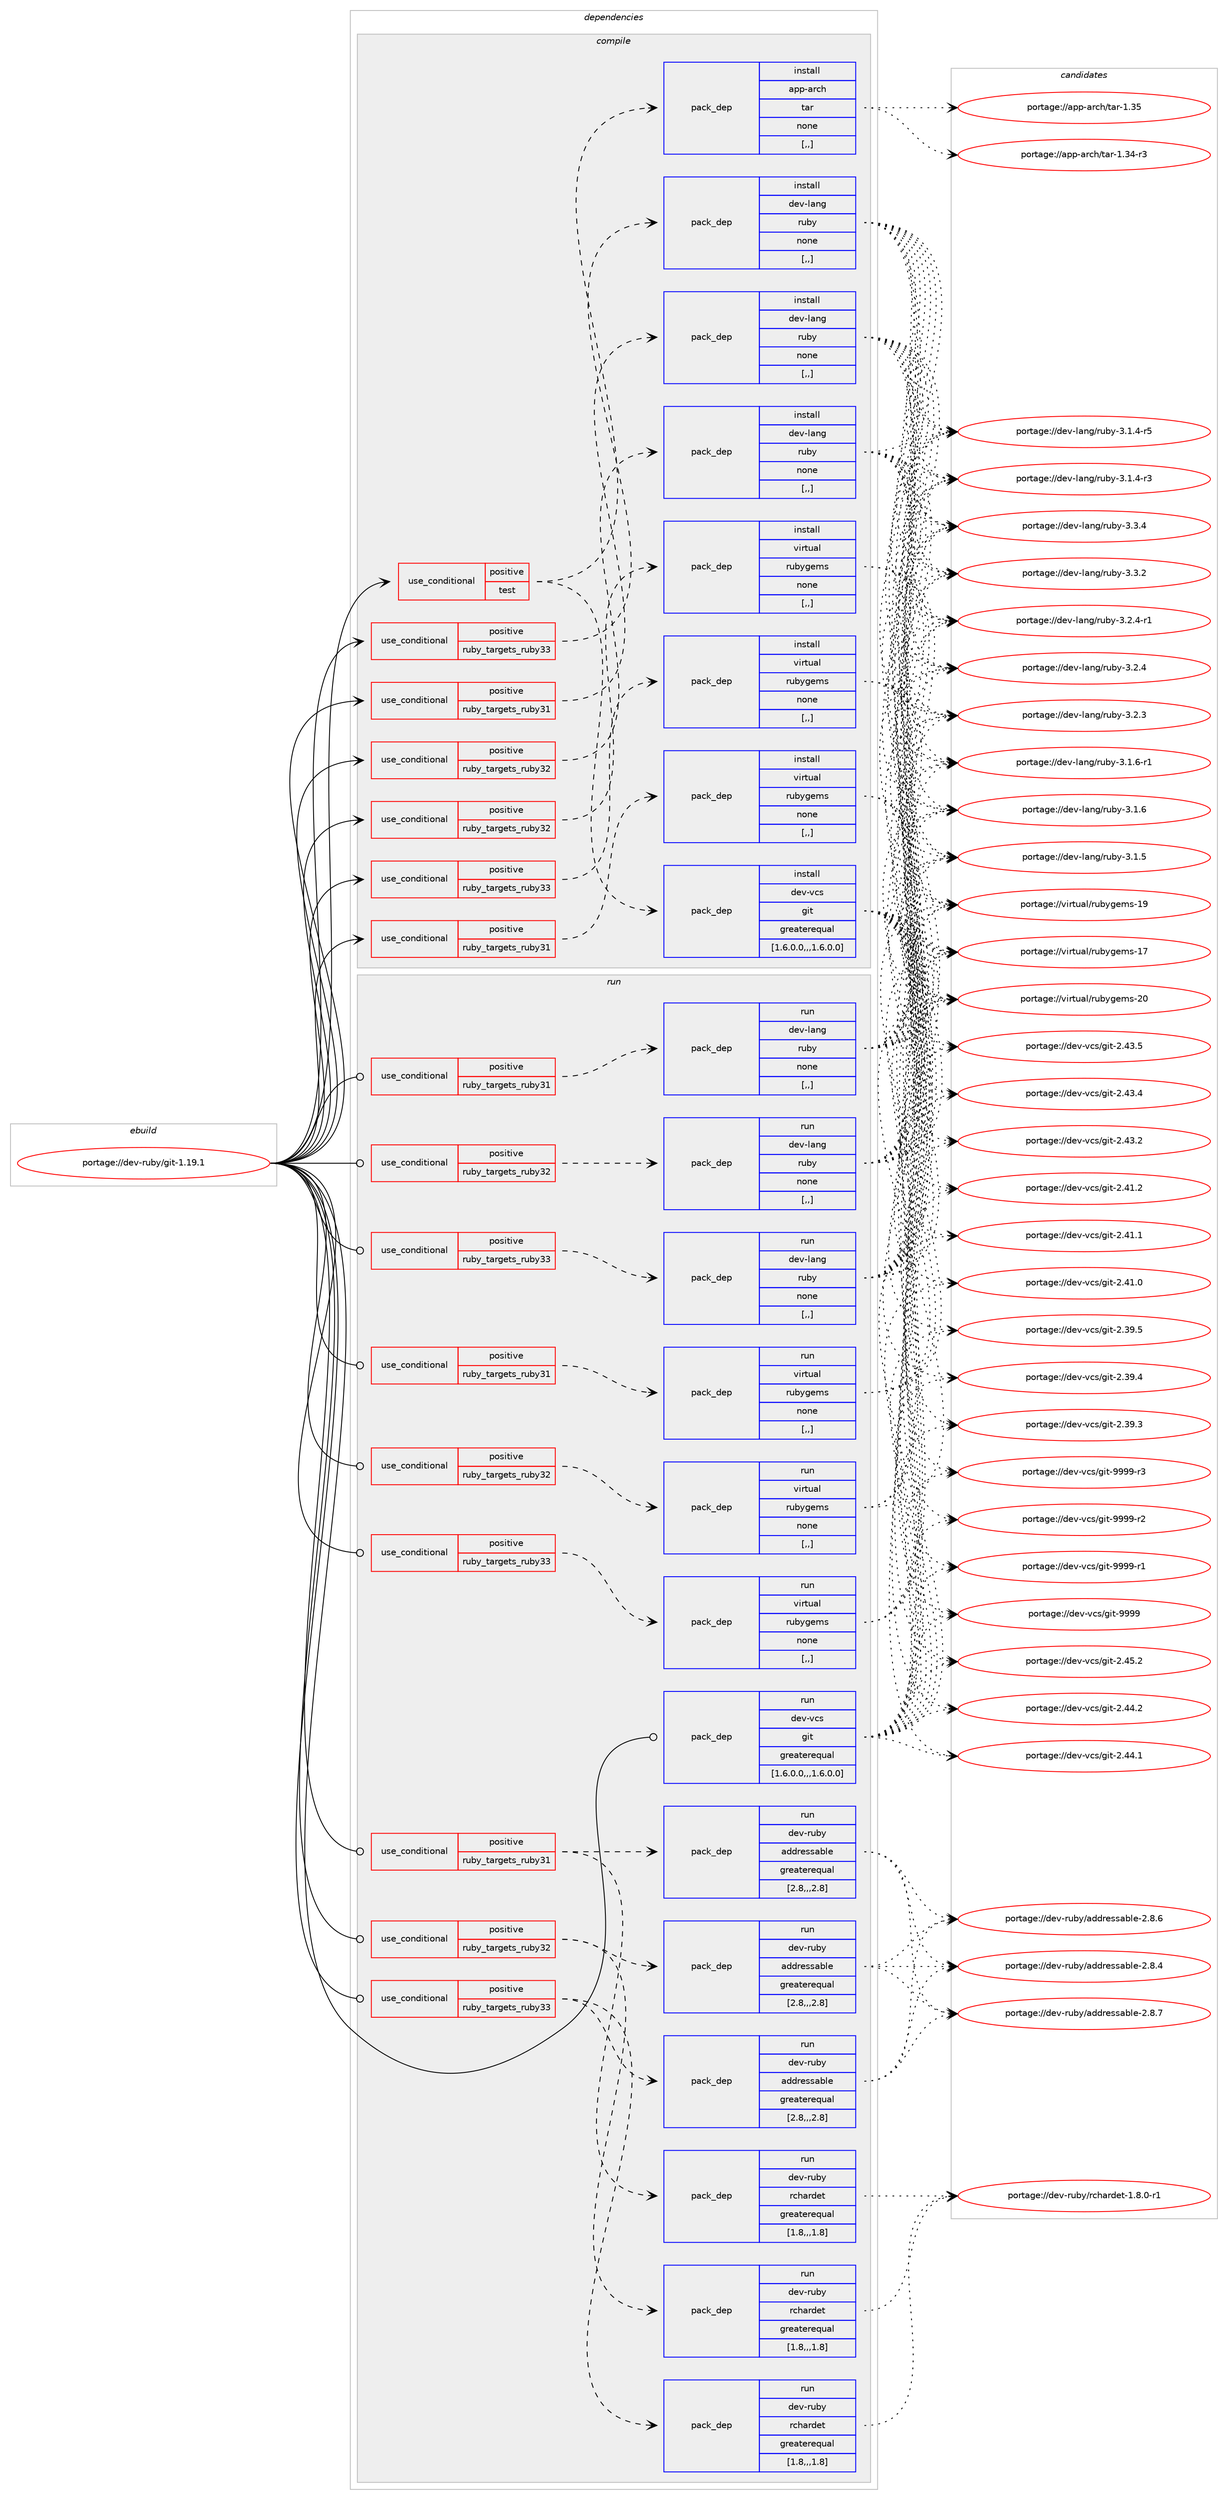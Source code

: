 digraph prolog {

# *************
# Graph options
# *************

newrank=true;
concentrate=true;
compound=true;
graph [rankdir=LR,fontname=Helvetica,fontsize=10,ranksep=1.5];#, ranksep=2.5, nodesep=0.2];
edge  [arrowhead=vee];
node  [fontname=Helvetica,fontsize=10];

# **********
# The ebuild
# **********

subgraph cluster_leftcol {
color=gray;
rank=same;
label=<<i>ebuild</i>>;
id [label="portage://dev-ruby/git-1.19.1", color=red, width=4, href="../dev-ruby/git-1.19.1.svg"];
}

# ****************
# The dependencies
# ****************

subgraph cluster_midcol {
color=gray;
label=<<i>dependencies</i>>;
subgraph cluster_compile {
fillcolor="#eeeeee";
style=filled;
label=<<i>compile</i>>;
subgraph cond48052 {
dependency184309 [label=<<TABLE BORDER="0" CELLBORDER="1" CELLSPACING="0" CELLPADDING="4"><TR><TD ROWSPAN="3" CELLPADDING="10">use_conditional</TD></TR><TR><TD>positive</TD></TR><TR><TD>ruby_targets_ruby31</TD></TR></TABLE>>, shape=none, color=red];
subgraph pack134937 {
dependency184310 [label=<<TABLE BORDER="0" CELLBORDER="1" CELLSPACING="0" CELLPADDING="4" WIDTH="220"><TR><TD ROWSPAN="6" CELLPADDING="30">pack_dep</TD></TR><TR><TD WIDTH="110">install</TD></TR><TR><TD>dev-lang</TD></TR><TR><TD>ruby</TD></TR><TR><TD>none</TD></TR><TR><TD>[,,]</TD></TR></TABLE>>, shape=none, color=blue];
}
dependency184309:e -> dependency184310:w [weight=20,style="dashed",arrowhead="vee"];
}
id:e -> dependency184309:w [weight=20,style="solid",arrowhead="vee"];
subgraph cond48053 {
dependency184311 [label=<<TABLE BORDER="0" CELLBORDER="1" CELLSPACING="0" CELLPADDING="4"><TR><TD ROWSPAN="3" CELLPADDING="10">use_conditional</TD></TR><TR><TD>positive</TD></TR><TR><TD>ruby_targets_ruby31</TD></TR></TABLE>>, shape=none, color=red];
subgraph pack134938 {
dependency184312 [label=<<TABLE BORDER="0" CELLBORDER="1" CELLSPACING="0" CELLPADDING="4" WIDTH="220"><TR><TD ROWSPAN="6" CELLPADDING="30">pack_dep</TD></TR><TR><TD WIDTH="110">install</TD></TR><TR><TD>virtual</TD></TR><TR><TD>rubygems</TD></TR><TR><TD>none</TD></TR><TR><TD>[,,]</TD></TR></TABLE>>, shape=none, color=blue];
}
dependency184311:e -> dependency184312:w [weight=20,style="dashed",arrowhead="vee"];
}
id:e -> dependency184311:w [weight=20,style="solid",arrowhead="vee"];
subgraph cond48054 {
dependency184313 [label=<<TABLE BORDER="0" CELLBORDER="1" CELLSPACING="0" CELLPADDING="4"><TR><TD ROWSPAN="3" CELLPADDING="10">use_conditional</TD></TR><TR><TD>positive</TD></TR><TR><TD>ruby_targets_ruby32</TD></TR></TABLE>>, shape=none, color=red];
subgraph pack134939 {
dependency184314 [label=<<TABLE BORDER="0" CELLBORDER="1" CELLSPACING="0" CELLPADDING="4" WIDTH="220"><TR><TD ROWSPAN="6" CELLPADDING="30">pack_dep</TD></TR><TR><TD WIDTH="110">install</TD></TR><TR><TD>dev-lang</TD></TR><TR><TD>ruby</TD></TR><TR><TD>none</TD></TR><TR><TD>[,,]</TD></TR></TABLE>>, shape=none, color=blue];
}
dependency184313:e -> dependency184314:w [weight=20,style="dashed",arrowhead="vee"];
}
id:e -> dependency184313:w [weight=20,style="solid",arrowhead="vee"];
subgraph cond48055 {
dependency184315 [label=<<TABLE BORDER="0" CELLBORDER="1" CELLSPACING="0" CELLPADDING="4"><TR><TD ROWSPAN="3" CELLPADDING="10">use_conditional</TD></TR><TR><TD>positive</TD></TR><TR><TD>ruby_targets_ruby32</TD></TR></TABLE>>, shape=none, color=red];
subgraph pack134940 {
dependency184316 [label=<<TABLE BORDER="0" CELLBORDER="1" CELLSPACING="0" CELLPADDING="4" WIDTH="220"><TR><TD ROWSPAN="6" CELLPADDING="30">pack_dep</TD></TR><TR><TD WIDTH="110">install</TD></TR><TR><TD>virtual</TD></TR><TR><TD>rubygems</TD></TR><TR><TD>none</TD></TR><TR><TD>[,,]</TD></TR></TABLE>>, shape=none, color=blue];
}
dependency184315:e -> dependency184316:w [weight=20,style="dashed",arrowhead="vee"];
}
id:e -> dependency184315:w [weight=20,style="solid",arrowhead="vee"];
subgraph cond48056 {
dependency184317 [label=<<TABLE BORDER="0" CELLBORDER="1" CELLSPACING="0" CELLPADDING="4"><TR><TD ROWSPAN="3" CELLPADDING="10">use_conditional</TD></TR><TR><TD>positive</TD></TR><TR><TD>ruby_targets_ruby33</TD></TR></TABLE>>, shape=none, color=red];
subgraph pack134941 {
dependency184318 [label=<<TABLE BORDER="0" CELLBORDER="1" CELLSPACING="0" CELLPADDING="4" WIDTH="220"><TR><TD ROWSPAN="6" CELLPADDING="30">pack_dep</TD></TR><TR><TD WIDTH="110">install</TD></TR><TR><TD>dev-lang</TD></TR><TR><TD>ruby</TD></TR><TR><TD>none</TD></TR><TR><TD>[,,]</TD></TR></TABLE>>, shape=none, color=blue];
}
dependency184317:e -> dependency184318:w [weight=20,style="dashed",arrowhead="vee"];
}
id:e -> dependency184317:w [weight=20,style="solid",arrowhead="vee"];
subgraph cond48057 {
dependency184319 [label=<<TABLE BORDER="0" CELLBORDER="1" CELLSPACING="0" CELLPADDING="4"><TR><TD ROWSPAN="3" CELLPADDING="10">use_conditional</TD></TR><TR><TD>positive</TD></TR><TR><TD>ruby_targets_ruby33</TD></TR></TABLE>>, shape=none, color=red];
subgraph pack134942 {
dependency184320 [label=<<TABLE BORDER="0" CELLBORDER="1" CELLSPACING="0" CELLPADDING="4" WIDTH="220"><TR><TD ROWSPAN="6" CELLPADDING="30">pack_dep</TD></TR><TR><TD WIDTH="110">install</TD></TR><TR><TD>virtual</TD></TR><TR><TD>rubygems</TD></TR><TR><TD>none</TD></TR><TR><TD>[,,]</TD></TR></TABLE>>, shape=none, color=blue];
}
dependency184319:e -> dependency184320:w [weight=20,style="dashed",arrowhead="vee"];
}
id:e -> dependency184319:w [weight=20,style="solid",arrowhead="vee"];
subgraph cond48058 {
dependency184321 [label=<<TABLE BORDER="0" CELLBORDER="1" CELLSPACING="0" CELLPADDING="4"><TR><TD ROWSPAN="3" CELLPADDING="10">use_conditional</TD></TR><TR><TD>positive</TD></TR><TR><TD>test</TD></TR></TABLE>>, shape=none, color=red];
subgraph pack134943 {
dependency184322 [label=<<TABLE BORDER="0" CELLBORDER="1" CELLSPACING="0" CELLPADDING="4" WIDTH="220"><TR><TD ROWSPAN="6" CELLPADDING="30">pack_dep</TD></TR><TR><TD WIDTH="110">install</TD></TR><TR><TD>dev-vcs</TD></TR><TR><TD>git</TD></TR><TR><TD>greaterequal</TD></TR><TR><TD>[1.6.0.0,,,1.6.0.0]</TD></TR></TABLE>>, shape=none, color=blue];
}
dependency184321:e -> dependency184322:w [weight=20,style="dashed",arrowhead="vee"];
subgraph pack134944 {
dependency184323 [label=<<TABLE BORDER="0" CELLBORDER="1" CELLSPACING="0" CELLPADDING="4" WIDTH="220"><TR><TD ROWSPAN="6" CELLPADDING="30">pack_dep</TD></TR><TR><TD WIDTH="110">install</TD></TR><TR><TD>app-arch</TD></TR><TR><TD>tar</TD></TR><TR><TD>none</TD></TR><TR><TD>[,,]</TD></TR></TABLE>>, shape=none, color=blue];
}
dependency184321:e -> dependency184323:w [weight=20,style="dashed",arrowhead="vee"];
}
id:e -> dependency184321:w [weight=20,style="solid",arrowhead="vee"];
}
subgraph cluster_compileandrun {
fillcolor="#eeeeee";
style=filled;
label=<<i>compile and run</i>>;
}
subgraph cluster_run {
fillcolor="#eeeeee";
style=filled;
label=<<i>run</i>>;
subgraph cond48059 {
dependency184324 [label=<<TABLE BORDER="0" CELLBORDER="1" CELLSPACING="0" CELLPADDING="4"><TR><TD ROWSPAN="3" CELLPADDING="10">use_conditional</TD></TR><TR><TD>positive</TD></TR><TR><TD>ruby_targets_ruby31</TD></TR></TABLE>>, shape=none, color=red];
subgraph pack134945 {
dependency184325 [label=<<TABLE BORDER="0" CELLBORDER="1" CELLSPACING="0" CELLPADDING="4" WIDTH="220"><TR><TD ROWSPAN="6" CELLPADDING="30">pack_dep</TD></TR><TR><TD WIDTH="110">run</TD></TR><TR><TD>dev-lang</TD></TR><TR><TD>ruby</TD></TR><TR><TD>none</TD></TR><TR><TD>[,,]</TD></TR></TABLE>>, shape=none, color=blue];
}
dependency184324:e -> dependency184325:w [weight=20,style="dashed",arrowhead="vee"];
}
id:e -> dependency184324:w [weight=20,style="solid",arrowhead="odot"];
subgraph cond48060 {
dependency184326 [label=<<TABLE BORDER="0" CELLBORDER="1" CELLSPACING="0" CELLPADDING="4"><TR><TD ROWSPAN="3" CELLPADDING="10">use_conditional</TD></TR><TR><TD>positive</TD></TR><TR><TD>ruby_targets_ruby31</TD></TR></TABLE>>, shape=none, color=red];
subgraph pack134946 {
dependency184327 [label=<<TABLE BORDER="0" CELLBORDER="1" CELLSPACING="0" CELLPADDING="4" WIDTH="220"><TR><TD ROWSPAN="6" CELLPADDING="30">pack_dep</TD></TR><TR><TD WIDTH="110">run</TD></TR><TR><TD>dev-ruby</TD></TR><TR><TD>addressable</TD></TR><TR><TD>greaterequal</TD></TR><TR><TD>[2.8,,,2.8]</TD></TR></TABLE>>, shape=none, color=blue];
}
dependency184326:e -> dependency184327:w [weight=20,style="dashed",arrowhead="vee"];
subgraph pack134947 {
dependency184328 [label=<<TABLE BORDER="0" CELLBORDER="1" CELLSPACING="0" CELLPADDING="4" WIDTH="220"><TR><TD ROWSPAN="6" CELLPADDING="30">pack_dep</TD></TR><TR><TD WIDTH="110">run</TD></TR><TR><TD>dev-ruby</TD></TR><TR><TD>rchardet</TD></TR><TR><TD>greaterequal</TD></TR><TR><TD>[1.8,,,1.8]</TD></TR></TABLE>>, shape=none, color=blue];
}
dependency184326:e -> dependency184328:w [weight=20,style="dashed",arrowhead="vee"];
}
id:e -> dependency184326:w [weight=20,style="solid",arrowhead="odot"];
subgraph cond48061 {
dependency184329 [label=<<TABLE BORDER="0" CELLBORDER="1" CELLSPACING="0" CELLPADDING="4"><TR><TD ROWSPAN="3" CELLPADDING="10">use_conditional</TD></TR><TR><TD>positive</TD></TR><TR><TD>ruby_targets_ruby31</TD></TR></TABLE>>, shape=none, color=red];
subgraph pack134948 {
dependency184330 [label=<<TABLE BORDER="0" CELLBORDER="1" CELLSPACING="0" CELLPADDING="4" WIDTH="220"><TR><TD ROWSPAN="6" CELLPADDING="30">pack_dep</TD></TR><TR><TD WIDTH="110">run</TD></TR><TR><TD>virtual</TD></TR><TR><TD>rubygems</TD></TR><TR><TD>none</TD></TR><TR><TD>[,,]</TD></TR></TABLE>>, shape=none, color=blue];
}
dependency184329:e -> dependency184330:w [weight=20,style="dashed",arrowhead="vee"];
}
id:e -> dependency184329:w [weight=20,style="solid",arrowhead="odot"];
subgraph cond48062 {
dependency184331 [label=<<TABLE BORDER="0" CELLBORDER="1" CELLSPACING="0" CELLPADDING="4"><TR><TD ROWSPAN="3" CELLPADDING="10">use_conditional</TD></TR><TR><TD>positive</TD></TR><TR><TD>ruby_targets_ruby32</TD></TR></TABLE>>, shape=none, color=red];
subgraph pack134949 {
dependency184332 [label=<<TABLE BORDER="0" CELLBORDER="1" CELLSPACING="0" CELLPADDING="4" WIDTH="220"><TR><TD ROWSPAN="6" CELLPADDING="30">pack_dep</TD></TR><TR><TD WIDTH="110">run</TD></TR><TR><TD>dev-lang</TD></TR><TR><TD>ruby</TD></TR><TR><TD>none</TD></TR><TR><TD>[,,]</TD></TR></TABLE>>, shape=none, color=blue];
}
dependency184331:e -> dependency184332:w [weight=20,style="dashed",arrowhead="vee"];
}
id:e -> dependency184331:w [weight=20,style="solid",arrowhead="odot"];
subgraph cond48063 {
dependency184333 [label=<<TABLE BORDER="0" CELLBORDER="1" CELLSPACING="0" CELLPADDING="4"><TR><TD ROWSPAN="3" CELLPADDING="10">use_conditional</TD></TR><TR><TD>positive</TD></TR><TR><TD>ruby_targets_ruby32</TD></TR></TABLE>>, shape=none, color=red];
subgraph pack134950 {
dependency184334 [label=<<TABLE BORDER="0" CELLBORDER="1" CELLSPACING="0" CELLPADDING="4" WIDTH="220"><TR><TD ROWSPAN="6" CELLPADDING="30">pack_dep</TD></TR><TR><TD WIDTH="110">run</TD></TR><TR><TD>dev-ruby</TD></TR><TR><TD>addressable</TD></TR><TR><TD>greaterequal</TD></TR><TR><TD>[2.8,,,2.8]</TD></TR></TABLE>>, shape=none, color=blue];
}
dependency184333:e -> dependency184334:w [weight=20,style="dashed",arrowhead="vee"];
subgraph pack134951 {
dependency184335 [label=<<TABLE BORDER="0" CELLBORDER="1" CELLSPACING="0" CELLPADDING="4" WIDTH="220"><TR><TD ROWSPAN="6" CELLPADDING="30">pack_dep</TD></TR><TR><TD WIDTH="110">run</TD></TR><TR><TD>dev-ruby</TD></TR><TR><TD>rchardet</TD></TR><TR><TD>greaterequal</TD></TR><TR><TD>[1.8,,,1.8]</TD></TR></TABLE>>, shape=none, color=blue];
}
dependency184333:e -> dependency184335:w [weight=20,style="dashed",arrowhead="vee"];
}
id:e -> dependency184333:w [weight=20,style="solid",arrowhead="odot"];
subgraph cond48064 {
dependency184336 [label=<<TABLE BORDER="0" CELLBORDER="1" CELLSPACING="0" CELLPADDING="4"><TR><TD ROWSPAN="3" CELLPADDING="10">use_conditional</TD></TR><TR><TD>positive</TD></TR><TR><TD>ruby_targets_ruby32</TD></TR></TABLE>>, shape=none, color=red];
subgraph pack134952 {
dependency184337 [label=<<TABLE BORDER="0" CELLBORDER="1" CELLSPACING="0" CELLPADDING="4" WIDTH="220"><TR><TD ROWSPAN="6" CELLPADDING="30">pack_dep</TD></TR><TR><TD WIDTH="110">run</TD></TR><TR><TD>virtual</TD></TR><TR><TD>rubygems</TD></TR><TR><TD>none</TD></TR><TR><TD>[,,]</TD></TR></TABLE>>, shape=none, color=blue];
}
dependency184336:e -> dependency184337:w [weight=20,style="dashed",arrowhead="vee"];
}
id:e -> dependency184336:w [weight=20,style="solid",arrowhead="odot"];
subgraph cond48065 {
dependency184338 [label=<<TABLE BORDER="0" CELLBORDER="1" CELLSPACING="0" CELLPADDING="4"><TR><TD ROWSPAN="3" CELLPADDING="10">use_conditional</TD></TR><TR><TD>positive</TD></TR><TR><TD>ruby_targets_ruby33</TD></TR></TABLE>>, shape=none, color=red];
subgraph pack134953 {
dependency184339 [label=<<TABLE BORDER="0" CELLBORDER="1" CELLSPACING="0" CELLPADDING="4" WIDTH="220"><TR><TD ROWSPAN="6" CELLPADDING="30">pack_dep</TD></TR><TR><TD WIDTH="110">run</TD></TR><TR><TD>dev-lang</TD></TR><TR><TD>ruby</TD></TR><TR><TD>none</TD></TR><TR><TD>[,,]</TD></TR></TABLE>>, shape=none, color=blue];
}
dependency184338:e -> dependency184339:w [weight=20,style="dashed",arrowhead="vee"];
}
id:e -> dependency184338:w [weight=20,style="solid",arrowhead="odot"];
subgraph cond48066 {
dependency184340 [label=<<TABLE BORDER="0" CELLBORDER="1" CELLSPACING="0" CELLPADDING="4"><TR><TD ROWSPAN="3" CELLPADDING="10">use_conditional</TD></TR><TR><TD>positive</TD></TR><TR><TD>ruby_targets_ruby33</TD></TR></TABLE>>, shape=none, color=red];
subgraph pack134954 {
dependency184341 [label=<<TABLE BORDER="0" CELLBORDER="1" CELLSPACING="0" CELLPADDING="4" WIDTH="220"><TR><TD ROWSPAN="6" CELLPADDING="30">pack_dep</TD></TR><TR><TD WIDTH="110">run</TD></TR><TR><TD>dev-ruby</TD></TR><TR><TD>addressable</TD></TR><TR><TD>greaterequal</TD></TR><TR><TD>[2.8,,,2.8]</TD></TR></TABLE>>, shape=none, color=blue];
}
dependency184340:e -> dependency184341:w [weight=20,style="dashed",arrowhead="vee"];
subgraph pack134955 {
dependency184342 [label=<<TABLE BORDER="0" CELLBORDER="1" CELLSPACING="0" CELLPADDING="4" WIDTH="220"><TR><TD ROWSPAN="6" CELLPADDING="30">pack_dep</TD></TR><TR><TD WIDTH="110">run</TD></TR><TR><TD>dev-ruby</TD></TR><TR><TD>rchardet</TD></TR><TR><TD>greaterequal</TD></TR><TR><TD>[1.8,,,1.8]</TD></TR></TABLE>>, shape=none, color=blue];
}
dependency184340:e -> dependency184342:w [weight=20,style="dashed",arrowhead="vee"];
}
id:e -> dependency184340:w [weight=20,style="solid",arrowhead="odot"];
subgraph cond48067 {
dependency184343 [label=<<TABLE BORDER="0" CELLBORDER="1" CELLSPACING="0" CELLPADDING="4"><TR><TD ROWSPAN="3" CELLPADDING="10">use_conditional</TD></TR><TR><TD>positive</TD></TR><TR><TD>ruby_targets_ruby33</TD></TR></TABLE>>, shape=none, color=red];
subgraph pack134956 {
dependency184344 [label=<<TABLE BORDER="0" CELLBORDER="1" CELLSPACING="0" CELLPADDING="4" WIDTH="220"><TR><TD ROWSPAN="6" CELLPADDING="30">pack_dep</TD></TR><TR><TD WIDTH="110">run</TD></TR><TR><TD>virtual</TD></TR><TR><TD>rubygems</TD></TR><TR><TD>none</TD></TR><TR><TD>[,,]</TD></TR></TABLE>>, shape=none, color=blue];
}
dependency184343:e -> dependency184344:w [weight=20,style="dashed",arrowhead="vee"];
}
id:e -> dependency184343:w [weight=20,style="solid",arrowhead="odot"];
subgraph pack134957 {
dependency184345 [label=<<TABLE BORDER="0" CELLBORDER="1" CELLSPACING="0" CELLPADDING="4" WIDTH="220"><TR><TD ROWSPAN="6" CELLPADDING="30">pack_dep</TD></TR><TR><TD WIDTH="110">run</TD></TR><TR><TD>dev-vcs</TD></TR><TR><TD>git</TD></TR><TR><TD>greaterequal</TD></TR><TR><TD>[1.6.0.0,,,1.6.0.0]</TD></TR></TABLE>>, shape=none, color=blue];
}
id:e -> dependency184345:w [weight=20,style="solid",arrowhead="odot"];
}
}

# **************
# The candidates
# **************

subgraph cluster_choices {
rank=same;
color=gray;
label=<<i>candidates</i>>;

subgraph choice134937 {
color=black;
nodesep=1;
choice10010111845108971101034711411798121455146514652 [label="portage://dev-lang/ruby-3.3.4", color=red, width=4,href="../dev-lang/ruby-3.3.4.svg"];
choice10010111845108971101034711411798121455146514650 [label="portage://dev-lang/ruby-3.3.2", color=red, width=4,href="../dev-lang/ruby-3.3.2.svg"];
choice100101118451089711010347114117981214551465046524511449 [label="portage://dev-lang/ruby-3.2.4-r1", color=red, width=4,href="../dev-lang/ruby-3.2.4-r1.svg"];
choice10010111845108971101034711411798121455146504652 [label="portage://dev-lang/ruby-3.2.4", color=red, width=4,href="../dev-lang/ruby-3.2.4.svg"];
choice10010111845108971101034711411798121455146504651 [label="portage://dev-lang/ruby-3.2.3", color=red, width=4,href="../dev-lang/ruby-3.2.3.svg"];
choice100101118451089711010347114117981214551464946544511449 [label="portage://dev-lang/ruby-3.1.6-r1", color=red, width=4,href="../dev-lang/ruby-3.1.6-r1.svg"];
choice10010111845108971101034711411798121455146494654 [label="portage://dev-lang/ruby-3.1.6", color=red, width=4,href="../dev-lang/ruby-3.1.6.svg"];
choice10010111845108971101034711411798121455146494653 [label="portage://dev-lang/ruby-3.1.5", color=red, width=4,href="../dev-lang/ruby-3.1.5.svg"];
choice100101118451089711010347114117981214551464946524511453 [label="portage://dev-lang/ruby-3.1.4-r5", color=red, width=4,href="../dev-lang/ruby-3.1.4-r5.svg"];
choice100101118451089711010347114117981214551464946524511451 [label="portage://dev-lang/ruby-3.1.4-r3", color=red, width=4,href="../dev-lang/ruby-3.1.4-r3.svg"];
dependency184310:e -> choice10010111845108971101034711411798121455146514652:w [style=dotted,weight="100"];
dependency184310:e -> choice10010111845108971101034711411798121455146514650:w [style=dotted,weight="100"];
dependency184310:e -> choice100101118451089711010347114117981214551465046524511449:w [style=dotted,weight="100"];
dependency184310:e -> choice10010111845108971101034711411798121455146504652:w [style=dotted,weight="100"];
dependency184310:e -> choice10010111845108971101034711411798121455146504651:w [style=dotted,weight="100"];
dependency184310:e -> choice100101118451089711010347114117981214551464946544511449:w [style=dotted,weight="100"];
dependency184310:e -> choice10010111845108971101034711411798121455146494654:w [style=dotted,weight="100"];
dependency184310:e -> choice10010111845108971101034711411798121455146494653:w [style=dotted,weight="100"];
dependency184310:e -> choice100101118451089711010347114117981214551464946524511453:w [style=dotted,weight="100"];
dependency184310:e -> choice100101118451089711010347114117981214551464946524511451:w [style=dotted,weight="100"];
}
subgraph choice134938 {
color=black;
nodesep=1;
choice118105114116117971084711411798121103101109115455048 [label="portage://virtual/rubygems-20", color=red, width=4,href="../virtual/rubygems-20.svg"];
choice118105114116117971084711411798121103101109115454957 [label="portage://virtual/rubygems-19", color=red, width=4,href="../virtual/rubygems-19.svg"];
choice118105114116117971084711411798121103101109115454955 [label="portage://virtual/rubygems-17", color=red, width=4,href="../virtual/rubygems-17.svg"];
dependency184312:e -> choice118105114116117971084711411798121103101109115455048:w [style=dotted,weight="100"];
dependency184312:e -> choice118105114116117971084711411798121103101109115454957:w [style=dotted,weight="100"];
dependency184312:e -> choice118105114116117971084711411798121103101109115454955:w [style=dotted,weight="100"];
}
subgraph choice134939 {
color=black;
nodesep=1;
choice10010111845108971101034711411798121455146514652 [label="portage://dev-lang/ruby-3.3.4", color=red, width=4,href="../dev-lang/ruby-3.3.4.svg"];
choice10010111845108971101034711411798121455146514650 [label="portage://dev-lang/ruby-3.3.2", color=red, width=4,href="../dev-lang/ruby-3.3.2.svg"];
choice100101118451089711010347114117981214551465046524511449 [label="portage://dev-lang/ruby-3.2.4-r1", color=red, width=4,href="../dev-lang/ruby-3.2.4-r1.svg"];
choice10010111845108971101034711411798121455146504652 [label="portage://dev-lang/ruby-3.2.4", color=red, width=4,href="../dev-lang/ruby-3.2.4.svg"];
choice10010111845108971101034711411798121455146504651 [label="portage://dev-lang/ruby-3.2.3", color=red, width=4,href="../dev-lang/ruby-3.2.3.svg"];
choice100101118451089711010347114117981214551464946544511449 [label="portage://dev-lang/ruby-3.1.6-r1", color=red, width=4,href="../dev-lang/ruby-3.1.6-r1.svg"];
choice10010111845108971101034711411798121455146494654 [label="portage://dev-lang/ruby-3.1.6", color=red, width=4,href="../dev-lang/ruby-3.1.6.svg"];
choice10010111845108971101034711411798121455146494653 [label="portage://dev-lang/ruby-3.1.5", color=red, width=4,href="../dev-lang/ruby-3.1.5.svg"];
choice100101118451089711010347114117981214551464946524511453 [label="portage://dev-lang/ruby-3.1.4-r5", color=red, width=4,href="../dev-lang/ruby-3.1.4-r5.svg"];
choice100101118451089711010347114117981214551464946524511451 [label="portage://dev-lang/ruby-3.1.4-r3", color=red, width=4,href="../dev-lang/ruby-3.1.4-r3.svg"];
dependency184314:e -> choice10010111845108971101034711411798121455146514652:w [style=dotted,weight="100"];
dependency184314:e -> choice10010111845108971101034711411798121455146514650:w [style=dotted,weight="100"];
dependency184314:e -> choice100101118451089711010347114117981214551465046524511449:w [style=dotted,weight="100"];
dependency184314:e -> choice10010111845108971101034711411798121455146504652:w [style=dotted,weight="100"];
dependency184314:e -> choice10010111845108971101034711411798121455146504651:w [style=dotted,weight="100"];
dependency184314:e -> choice100101118451089711010347114117981214551464946544511449:w [style=dotted,weight="100"];
dependency184314:e -> choice10010111845108971101034711411798121455146494654:w [style=dotted,weight="100"];
dependency184314:e -> choice10010111845108971101034711411798121455146494653:w [style=dotted,weight="100"];
dependency184314:e -> choice100101118451089711010347114117981214551464946524511453:w [style=dotted,weight="100"];
dependency184314:e -> choice100101118451089711010347114117981214551464946524511451:w [style=dotted,weight="100"];
}
subgraph choice134940 {
color=black;
nodesep=1;
choice118105114116117971084711411798121103101109115455048 [label="portage://virtual/rubygems-20", color=red, width=4,href="../virtual/rubygems-20.svg"];
choice118105114116117971084711411798121103101109115454957 [label="portage://virtual/rubygems-19", color=red, width=4,href="../virtual/rubygems-19.svg"];
choice118105114116117971084711411798121103101109115454955 [label="portage://virtual/rubygems-17", color=red, width=4,href="../virtual/rubygems-17.svg"];
dependency184316:e -> choice118105114116117971084711411798121103101109115455048:w [style=dotted,weight="100"];
dependency184316:e -> choice118105114116117971084711411798121103101109115454957:w [style=dotted,weight="100"];
dependency184316:e -> choice118105114116117971084711411798121103101109115454955:w [style=dotted,weight="100"];
}
subgraph choice134941 {
color=black;
nodesep=1;
choice10010111845108971101034711411798121455146514652 [label="portage://dev-lang/ruby-3.3.4", color=red, width=4,href="../dev-lang/ruby-3.3.4.svg"];
choice10010111845108971101034711411798121455146514650 [label="portage://dev-lang/ruby-3.3.2", color=red, width=4,href="../dev-lang/ruby-3.3.2.svg"];
choice100101118451089711010347114117981214551465046524511449 [label="portage://dev-lang/ruby-3.2.4-r1", color=red, width=4,href="../dev-lang/ruby-3.2.4-r1.svg"];
choice10010111845108971101034711411798121455146504652 [label="portage://dev-lang/ruby-3.2.4", color=red, width=4,href="../dev-lang/ruby-3.2.4.svg"];
choice10010111845108971101034711411798121455146504651 [label="portage://dev-lang/ruby-3.2.3", color=red, width=4,href="../dev-lang/ruby-3.2.3.svg"];
choice100101118451089711010347114117981214551464946544511449 [label="portage://dev-lang/ruby-3.1.6-r1", color=red, width=4,href="../dev-lang/ruby-3.1.6-r1.svg"];
choice10010111845108971101034711411798121455146494654 [label="portage://dev-lang/ruby-3.1.6", color=red, width=4,href="../dev-lang/ruby-3.1.6.svg"];
choice10010111845108971101034711411798121455146494653 [label="portage://dev-lang/ruby-3.1.5", color=red, width=4,href="../dev-lang/ruby-3.1.5.svg"];
choice100101118451089711010347114117981214551464946524511453 [label="portage://dev-lang/ruby-3.1.4-r5", color=red, width=4,href="../dev-lang/ruby-3.1.4-r5.svg"];
choice100101118451089711010347114117981214551464946524511451 [label="portage://dev-lang/ruby-3.1.4-r3", color=red, width=4,href="../dev-lang/ruby-3.1.4-r3.svg"];
dependency184318:e -> choice10010111845108971101034711411798121455146514652:w [style=dotted,weight="100"];
dependency184318:e -> choice10010111845108971101034711411798121455146514650:w [style=dotted,weight="100"];
dependency184318:e -> choice100101118451089711010347114117981214551465046524511449:w [style=dotted,weight="100"];
dependency184318:e -> choice10010111845108971101034711411798121455146504652:w [style=dotted,weight="100"];
dependency184318:e -> choice10010111845108971101034711411798121455146504651:w [style=dotted,weight="100"];
dependency184318:e -> choice100101118451089711010347114117981214551464946544511449:w [style=dotted,weight="100"];
dependency184318:e -> choice10010111845108971101034711411798121455146494654:w [style=dotted,weight="100"];
dependency184318:e -> choice10010111845108971101034711411798121455146494653:w [style=dotted,weight="100"];
dependency184318:e -> choice100101118451089711010347114117981214551464946524511453:w [style=dotted,weight="100"];
dependency184318:e -> choice100101118451089711010347114117981214551464946524511451:w [style=dotted,weight="100"];
}
subgraph choice134942 {
color=black;
nodesep=1;
choice118105114116117971084711411798121103101109115455048 [label="portage://virtual/rubygems-20", color=red, width=4,href="../virtual/rubygems-20.svg"];
choice118105114116117971084711411798121103101109115454957 [label="portage://virtual/rubygems-19", color=red, width=4,href="../virtual/rubygems-19.svg"];
choice118105114116117971084711411798121103101109115454955 [label="portage://virtual/rubygems-17", color=red, width=4,href="../virtual/rubygems-17.svg"];
dependency184320:e -> choice118105114116117971084711411798121103101109115455048:w [style=dotted,weight="100"];
dependency184320:e -> choice118105114116117971084711411798121103101109115454957:w [style=dotted,weight="100"];
dependency184320:e -> choice118105114116117971084711411798121103101109115454955:w [style=dotted,weight="100"];
}
subgraph choice134943 {
color=black;
nodesep=1;
choice10010111845118991154710310511645575757574511451 [label="portage://dev-vcs/git-9999-r3", color=red, width=4,href="../dev-vcs/git-9999-r3.svg"];
choice10010111845118991154710310511645575757574511450 [label="portage://dev-vcs/git-9999-r2", color=red, width=4,href="../dev-vcs/git-9999-r2.svg"];
choice10010111845118991154710310511645575757574511449 [label="portage://dev-vcs/git-9999-r1", color=red, width=4,href="../dev-vcs/git-9999-r1.svg"];
choice1001011184511899115471031051164557575757 [label="portage://dev-vcs/git-9999", color=red, width=4,href="../dev-vcs/git-9999.svg"];
choice10010111845118991154710310511645504652534650 [label="portage://dev-vcs/git-2.45.2", color=red, width=4,href="../dev-vcs/git-2.45.2.svg"];
choice10010111845118991154710310511645504652524650 [label="portage://dev-vcs/git-2.44.2", color=red, width=4,href="../dev-vcs/git-2.44.2.svg"];
choice10010111845118991154710310511645504652524649 [label="portage://dev-vcs/git-2.44.1", color=red, width=4,href="../dev-vcs/git-2.44.1.svg"];
choice10010111845118991154710310511645504652514653 [label="portage://dev-vcs/git-2.43.5", color=red, width=4,href="../dev-vcs/git-2.43.5.svg"];
choice10010111845118991154710310511645504652514652 [label="portage://dev-vcs/git-2.43.4", color=red, width=4,href="../dev-vcs/git-2.43.4.svg"];
choice10010111845118991154710310511645504652514650 [label="portage://dev-vcs/git-2.43.2", color=red, width=4,href="../dev-vcs/git-2.43.2.svg"];
choice10010111845118991154710310511645504652494650 [label="portage://dev-vcs/git-2.41.2", color=red, width=4,href="../dev-vcs/git-2.41.2.svg"];
choice10010111845118991154710310511645504652494649 [label="portage://dev-vcs/git-2.41.1", color=red, width=4,href="../dev-vcs/git-2.41.1.svg"];
choice10010111845118991154710310511645504652494648 [label="portage://dev-vcs/git-2.41.0", color=red, width=4,href="../dev-vcs/git-2.41.0.svg"];
choice10010111845118991154710310511645504651574653 [label="portage://dev-vcs/git-2.39.5", color=red, width=4,href="../dev-vcs/git-2.39.5.svg"];
choice10010111845118991154710310511645504651574652 [label="portage://dev-vcs/git-2.39.4", color=red, width=4,href="../dev-vcs/git-2.39.4.svg"];
choice10010111845118991154710310511645504651574651 [label="portage://dev-vcs/git-2.39.3", color=red, width=4,href="../dev-vcs/git-2.39.3.svg"];
dependency184322:e -> choice10010111845118991154710310511645575757574511451:w [style=dotted,weight="100"];
dependency184322:e -> choice10010111845118991154710310511645575757574511450:w [style=dotted,weight="100"];
dependency184322:e -> choice10010111845118991154710310511645575757574511449:w [style=dotted,weight="100"];
dependency184322:e -> choice1001011184511899115471031051164557575757:w [style=dotted,weight="100"];
dependency184322:e -> choice10010111845118991154710310511645504652534650:w [style=dotted,weight="100"];
dependency184322:e -> choice10010111845118991154710310511645504652524650:w [style=dotted,weight="100"];
dependency184322:e -> choice10010111845118991154710310511645504652524649:w [style=dotted,weight="100"];
dependency184322:e -> choice10010111845118991154710310511645504652514653:w [style=dotted,weight="100"];
dependency184322:e -> choice10010111845118991154710310511645504652514652:w [style=dotted,weight="100"];
dependency184322:e -> choice10010111845118991154710310511645504652514650:w [style=dotted,weight="100"];
dependency184322:e -> choice10010111845118991154710310511645504652494650:w [style=dotted,weight="100"];
dependency184322:e -> choice10010111845118991154710310511645504652494649:w [style=dotted,weight="100"];
dependency184322:e -> choice10010111845118991154710310511645504652494648:w [style=dotted,weight="100"];
dependency184322:e -> choice10010111845118991154710310511645504651574653:w [style=dotted,weight="100"];
dependency184322:e -> choice10010111845118991154710310511645504651574652:w [style=dotted,weight="100"];
dependency184322:e -> choice10010111845118991154710310511645504651574651:w [style=dotted,weight="100"];
}
subgraph choice134944 {
color=black;
nodesep=1;
choice9711211245971149910447116971144549465153 [label="portage://app-arch/tar-1.35", color=red, width=4,href="../app-arch/tar-1.35.svg"];
choice97112112459711499104471169711445494651524511451 [label="portage://app-arch/tar-1.34-r3", color=red, width=4,href="../app-arch/tar-1.34-r3.svg"];
dependency184323:e -> choice9711211245971149910447116971144549465153:w [style=dotted,weight="100"];
dependency184323:e -> choice97112112459711499104471169711445494651524511451:w [style=dotted,weight="100"];
}
subgraph choice134945 {
color=black;
nodesep=1;
choice10010111845108971101034711411798121455146514652 [label="portage://dev-lang/ruby-3.3.4", color=red, width=4,href="../dev-lang/ruby-3.3.4.svg"];
choice10010111845108971101034711411798121455146514650 [label="portage://dev-lang/ruby-3.3.2", color=red, width=4,href="../dev-lang/ruby-3.3.2.svg"];
choice100101118451089711010347114117981214551465046524511449 [label="portage://dev-lang/ruby-3.2.4-r1", color=red, width=4,href="../dev-lang/ruby-3.2.4-r1.svg"];
choice10010111845108971101034711411798121455146504652 [label="portage://dev-lang/ruby-3.2.4", color=red, width=4,href="../dev-lang/ruby-3.2.4.svg"];
choice10010111845108971101034711411798121455146504651 [label="portage://dev-lang/ruby-3.2.3", color=red, width=4,href="../dev-lang/ruby-3.2.3.svg"];
choice100101118451089711010347114117981214551464946544511449 [label="portage://dev-lang/ruby-3.1.6-r1", color=red, width=4,href="../dev-lang/ruby-3.1.6-r1.svg"];
choice10010111845108971101034711411798121455146494654 [label="portage://dev-lang/ruby-3.1.6", color=red, width=4,href="../dev-lang/ruby-3.1.6.svg"];
choice10010111845108971101034711411798121455146494653 [label="portage://dev-lang/ruby-3.1.5", color=red, width=4,href="../dev-lang/ruby-3.1.5.svg"];
choice100101118451089711010347114117981214551464946524511453 [label="portage://dev-lang/ruby-3.1.4-r5", color=red, width=4,href="../dev-lang/ruby-3.1.4-r5.svg"];
choice100101118451089711010347114117981214551464946524511451 [label="portage://dev-lang/ruby-3.1.4-r3", color=red, width=4,href="../dev-lang/ruby-3.1.4-r3.svg"];
dependency184325:e -> choice10010111845108971101034711411798121455146514652:w [style=dotted,weight="100"];
dependency184325:e -> choice10010111845108971101034711411798121455146514650:w [style=dotted,weight="100"];
dependency184325:e -> choice100101118451089711010347114117981214551465046524511449:w [style=dotted,weight="100"];
dependency184325:e -> choice10010111845108971101034711411798121455146504652:w [style=dotted,weight="100"];
dependency184325:e -> choice10010111845108971101034711411798121455146504651:w [style=dotted,weight="100"];
dependency184325:e -> choice100101118451089711010347114117981214551464946544511449:w [style=dotted,weight="100"];
dependency184325:e -> choice10010111845108971101034711411798121455146494654:w [style=dotted,weight="100"];
dependency184325:e -> choice10010111845108971101034711411798121455146494653:w [style=dotted,weight="100"];
dependency184325:e -> choice100101118451089711010347114117981214551464946524511453:w [style=dotted,weight="100"];
dependency184325:e -> choice100101118451089711010347114117981214551464946524511451:w [style=dotted,weight="100"];
}
subgraph choice134946 {
color=black;
nodesep=1;
choice100101118451141179812147971001001141011151159798108101455046564655 [label="portage://dev-ruby/addressable-2.8.7", color=red, width=4,href="../dev-ruby/addressable-2.8.7.svg"];
choice100101118451141179812147971001001141011151159798108101455046564654 [label="portage://dev-ruby/addressable-2.8.6", color=red, width=4,href="../dev-ruby/addressable-2.8.6.svg"];
choice100101118451141179812147971001001141011151159798108101455046564652 [label="portage://dev-ruby/addressable-2.8.4", color=red, width=4,href="../dev-ruby/addressable-2.8.4.svg"];
dependency184327:e -> choice100101118451141179812147971001001141011151159798108101455046564655:w [style=dotted,weight="100"];
dependency184327:e -> choice100101118451141179812147971001001141011151159798108101455046564654:w [style=dotted,weight="100"];
dependency184327:e -> choice100101118451141179812147971001001141011151159798108101455046564652:w [style=dotted,weight="100"];
}
subgraph choice134947 {
color=black;
nodesep=1;
choice10010111845114117981214711499104971141001011164549465646484511449 [label="portage://dev-ruby/rchardet-1.8.0-r1", color=red, width=4,href="../dev-ruby/rchardet-1.8.0-r1.svg"];
dependency184328:e -> choice10010111845114117981214711499104971141001011164549465646484511449:w [style=dotted,weight="100"];
}
subgraph choice134948 {
color=black;
nodesep=1;
choice118105114116117971084711411798121103101109115455048 [label="portage://virtual/rubygems-20", color=red, width=4,href="../virtual/rubygems-20.svg"];
choice118105114116117971084711411798121103101109115454957 [label="portage://virtual/rubygems-19", color=red, width=4,href="../virtual/rubygems-19.svg"];
choice118105114116117971084711411798121103101109115454955 [label="portage://virtual/rubygems-17", color=red, width=4,href="../virtual/rubygems-17.svg"];
dependency184330:e -> choice118105114116117971084711411798121103101109115455048:w [style=dotted,weight="100"];
dependency184330:e -> choice118105114116117971084711411798121103101109115454957:w [style=dotted,weight="100"];
dependency184330:e -> choice118105114116117971084711411798121103101109115454955:w [style=dotted,weight="100"];
}
subgraph choice134949 {
color=black;
nodesep=1;
choice10010111845108971101034711411798121455146514652 [label="portage://dev-lang/ruby-3.3.4", color=red, width=4,href="../dev-lang/ruby-3.3.4.svg"];
choice10010111845108971101034711411798121455146514650 [label="portage://dev-lang/ruby-3.3.2", color=red, width=4,href="../dev-lang/ruby-3.3.2.svg"];
choice100101118451089711010347114117981214551465046524511449 [label="portage://dev-lang/ruby-3.2.4-r1", color=red, width=4,href="../dev-lang/ruby-3.2.4-r1.svg"];
choice10010111845108971101034711411798121455146504652 [label="portage://dev-lang/ruby-3.2.4", color=red, width=4,href="../dev-lang/ruby-3.2.4.svg"];
choice10010111845108971101034711411798121455146504651 [label="portage://dev-lang/ruby-3.2.3", color=red, width=4,href="../dev-lang/ruby-3.2.3.svg"];
choice100101118451089711010347114117981214551464946544511449 [label="portage://dev-lang/ruby-3.1.6-r1", color=red, width=4,href="../dev-lang/ruby-3.1.6-r1.svg"];
choice10010111845108971101034711411798121455146494654 [label="portage://dev-lang/ruby-3.1.6", color=red, width=4,href="../dev-lang/ruby-3.1.6.svg"];
choice10010111845108971101034711411798121455146494653 [label="portage://dev-lang/ruby-3.1.5", color=red, width=4,href="../dev-lang/ruby-3.1.5.svg"];
choice100101118451089711010347114117981214551464946524511453 [label="portage://dev-lang/ruby-3.1.4-r5", color=red, width=4,href="../dev-lang/ruby-3.1.4-r5.svg"];
choice100101118451089711010347114117981214551464946524511451 [label="portage://dev-lang/ruby-3.1.4-r3", color=red, width=4,href="../dev-lang/ruby-3.1.4-r3.svg"];
dependency184332:e -> choice10010111845108971101034711411798121455146514652:w [style=dotted,weight="100"];
dependency184332:e -> choice10010111845108971101034711411798121455146514650:w [style=dotted,weight="100"];
dependency184332:e -> choice100101118451089711010347114117981214551465046524511449:w [style=dotted,weight="100"];
dependency184332:e -> choice10010111845108971101034711411798121455146504652:w [style=dotted,weight="100"];
dependency184332:e -> choice10010111845108971101034711411798121455146504651:w [style=dotted,weight="100"];
dependency184332:e -> choice100101118451089711010347114117981214551464946544511449:w [style=dotted,weight="100"];
dependency184332:e -> choice10010111845108971101034711411798121455146494654:w [style=dotted,weight="100"];
dependency184332:e -> choice10010111845108971101034711411798121455146494653:w [style=dotted,weight="100"];
dependency184332:e -> choice100101118451089711010347114117981214551464946524511453:w [style=dotted,weight="100"];
dependency184332:e -> choice100101118451089711010347114117981214551464946524511451:w [style=dotted,weight="100"];
}
subgraph choice134950 {
color=black;
nodesep=1;
choice100101118451141179812147971001001141011151159798108101455046564655 [label="portage://dev-ruby/addressable-2.8.7", color=red, width=4,href="../dev-ruby/addressable-2.8.7.svg"];
choice100101118451141179812147971001001141011151159798108101455046564654 [label="portage://dev-ruby/addressable-2.8.6", color=red, width=4,href="../dev-ruby/addressable-2.8.6.svg"];
choice100101118451141179812147971001001141011151159798108101455046564652 [label="portage://dev-ruby/addressable-2.8.4", color=red, width=4,href="../dev-ruby/addressable-2.8.4.svg"];
dependency184334:e -> choice100101118451141179812147971001001141011151159798108101455046564655:w [style=dotted,weight="100"];
dependency184334:e -> choice100101118451141179812147971001001141011151159798108101455046564654:w [style=dotted,weight="100"];
dependency184334:e -> choice100101118451141179812147971001001141011151159798108101455046564652:w [style=dotted,weight="100"];
}
subgraph choice134951 {
color=black;
nodesep=1;
choice10010111845114117981214711499104971141001011164549465646484511449 [label="portage://dev-ruby/rchardet-1.8.0-r1", color=red, width=4,href="../dev-ruby/rchardet-1.8.0-r1.svg"];
dependency184335:e -> choice10010111845114117981214711499104971141001011164549465646484511449:w [style=dotted,weight="100"];
}
subgraph choice134952 {
color=black;
nodesep=1;
choice118105114116117971084711411798121103101109115455048 [label="portage://virtual/rubygems-20", color=red, width=4,href="../virtual/rubygems-20.svg"];
choice118105114116117971084711411798121103101109115454957 [label="portage://virtual/rubygems-19", color=red, width=4,href="../virtual/rubygems-19.svg"];
choice118105114116117971084711411798121103101109115454955 [label="portage://virtual/rubygems-17", color=red, width=4,href="../virtual/rubygems-17.svg"];
dependency184337:e -> choice118105114116117971084711411798121103101109115455048:w [style=dotted,weight="100"];
dependency184337:e -> choice118105114116117971084711411798121103101109115454957:w [style=dotted,weight="100"];
dependency184337:e -> choice118105114116117971084711411798121103101109115454955:w [style=dotted,weight="100"];
}
subgraph choice134953 {
color=black;
nodesep=1;
choice10010111845108971101034711411798121455146514652 [label="portage://dev-lang/ruby-3.3.4", color=red, width=4,href="../dev-lang/ruby-3.3.4.svg"];
choice10010111845108971101034711411798121455146514650 [label="portage://dev-lang/ruby-3.3.2", color=red, width=4,href="../dev-lang/ruby-3.3.2.svg"];
choice100101118451089711010347114117981214551465046524511449 [label="portage://dev-lang/ruby-3.2.4-r1", color=red, width=4,href="../dev-lang/ruby-3.2.4-r1.svg"];
choice10010111845108971101034711411798121455146504652 [label="portage://dev-lang/ruby-3.2.4", color=red, width=4,href="../dev-lang/ruby-3.2.4.svg"];
choice10010111845108971101034711411798121455146504651 [label="portage://dev-lang/ruby-3.2.3", color=red, width=4,href="../dev-lang/ruby-3.2.3.svg"];
choice100101118451089711010347114117981214551464946544511449 [label="portage://dev-lang/ruby-3.1.6-r1", color=red, width=4,href="../dev-lang/ruby-3.1.6-r1.svg"];
choice10010111845108971101034711411798121455146494654 [label="portage://dev-lang/ruby-3.1.6", color=red, width=4,href="../dev-lang/ruby-3.1.6.svg"];
choice10010111845108971101034711411798121455146494653 [label="portage://dev-lang/ruby-3.1.5", color=red, width=4,href="../dev-lang/ruby-3.1.5.svg"];
choice100101118451089711010347114117981214551464946524511453 [label="portage://dev-lang/ruby-3.1.4-r5", color=red, width=4,href="../dev-lang/ruby-3.1.4-r5.svg"];
choice100101118451089711010347114117981214551464946524511451 [label="portage://dev-lang/ruby-3.1.4-r3", color=red, width=4,href="../dev-lang/ruby-3.1.4-r3.svg"];
dependency184339:e -> choice10010111845108971101034711411798121455146514652:w [style=dotted,weight="100"];
dependency184339:e -> choice10010111845108971101034711411798121455146514650:w [style=dotted,weight="100"];
dependency184339:e -> choice100101118451089711010347114117981214551465046524511449:w [style=dotted,weight="100"];
dependency184339:e -> choice10010111845108971101034711411798121455146504652:w [style=dotted,weight="100"];
dependency184339:e -> choice10010111845108971101034711411798121455146504651:w [style=dotted,weight="100"];
dependency184339:e -> choice100101118451089711010347114117981214551464946544511449:w [style=dotted,weight="100"];
dependency184339:e -> choice10010111845108971101034711411798121455146494654:w [style=dotted,weight="100"];
dependency184339:e -> choice10010111845108971101034711411798121455146494653:w [style=dotted,weight="100"];
dependency184339:e -> choice100101118451089711010347114117981214551464946524511453:w [style=dotted,weight="100"];
dependency184339:e -> choice100101118451089711010347114117981214551464946524511451:w [style=dotted,weight="100"];
}
subgraph choice134954 {
color=black;
nodesep=1;
choice100101118451141179812147971001001141011151159798108101455046564655 [label="portage://dev-ruby/addressable-2.8.7", color=red, width=4,href="../dev-ruby/addressable-2.8.7.svg"];
choice100101118451141179812147971001001141011151159798108101455046564654 [label="portage://dev-ruby/addressable-2.8.6", color=red, width=4,href="../dev-ruby/addressable-2.8.6.svg"];
choice100101118451141179812147971001001141011151159798108101455046564652 [label="portage://dev-ruby/addressable-2.8.4", color=red, width=4,href="../dev-ruby/addressable-2.8.4.svg"];
dependency184341:e -> choice100101118451141179812147971001001141011151159798108101455046564655:w [style=dotted,weight="100"];
dependency184341:e -> choice100101118451141179812147971001001141011151159798108101455046564654:w [style=dotted,weight="100"];
dependency184341:e -> choice100101118451141179812147971001001141011151159798108101455046564652:w [style=dotted,weight="100"];
}
subgraph choice134955 {
color=black;
nodesep=1;
choice10010111845114117981214711499104971141001011164549465646484511449 [label="portage://dev-ruby/rchardet-1.8.0-r1", color=red, width=4,href="../dev-ruby/rchardet-1.8.0-r1.svg"];
dependency184342:e -> choice10010111845114117981214711499104971141001011164549465646484511449:w [style=dotted,weight="100"];
}
subgraph choice134956 {
color=black;
nodesep=1;
choice118105114116117971084711411798121103101109115455048 [label="portage://virtual/rubygems-20", color=red, width=4,href="../virtual/rubygems-20.svg"];
choice118105114116117971084711411798121103101109115454957 [label="portage://virtual/rubygems-19", color=red, width=4,href="../virtual/rubygems-19.svg"];
choice118105114116117971084711411798121103101109115454955 [label="portage://virtual/rubygems-17", color=red, width=4,href="../virtual/rubygems-17.svg"];
dependency184344:e -> choice118105114116117971084711411798121103101109115455048:w [style=dotted,weight="100"];
dependency184344:e -> choice118105114116117971084711411798121103101109115454957:w [style=dotted,weight="100"];
dependency184344:e -> choice118105114116117971084711411798121103101109115454955:w [style=dotted,weight="100"];
}
subgraph choice134957 {
color=black;
nodesep=1;
choice10010111845118991154710310511645575757574511451 [label="portage://dev-vcs/git-9999-r3", color=red, width=4,href="../dev-vcs/git-9999-r3.svg"];
choice10010111845118991154710310511645575757574511450 [label="portage://dev-vcs/git-9999-r2", color=red, width=4,href="../dev-vcs/git-9999-r2.svg"];
choice10010111845118991154710310511645575757574511449 [label="portage://dev-vcs/git-9999-r1", color=red, width=4,href="../dev-vcs/git-9999-r1.svg"];
choice1001011184511899115471031051164557575757 [label="portage://dev-vcs/git-9999", color=red, width=4,href="../dev-vcs/git-9999.svg"];
choice10010111845118991154710310511645504652534650 [label="portage://dev-vcs/git-2.45.2", color=red, width=4,href="../dev-vcs/git-2.45.2.svg"];
choice10010111845118991154710310511645504652524650 [label="portage://dev-vcs/git-2.44.2", color=red, width=4,href="../dev-vcs/git-2.44.2.svg"];
choice10010111845118991154710310511645504652524649 [label="portage://dev-vcs/git-2.44.1", color=red, width=4,href="../dev-vcs/git-2.44.1.svg"];
choice10010111845118991154710310511645504652514653 [label="portage://dev-vcs/git-2.43.5", color=red, width=4,href="../dev-vcs/git-2.43.5.svg"];
choice10010111845118991154710310511645504652514652 [label="portage://dev-vcs/git-2.43.4", color=red, width=4,href="../dev-vcs/git-2.43.4.svg"];
choice10010111845118991154710310511645504652514650 [label="portage://dev-vcs/git-2.43.2", color=red, width=4,href="../dev-vcs/git-2.43.2.svg"];
choice10010111845118991154710310511645504652494650 [label="portage://dev-vcs/git-2.41.2", color=red, width=4,href="../dev-vcs/git-2.41.2.svg"];
choice10010111845118991154710310511645504652494649 [label="portage://dev-vcs/git-2.41.1", color=red, width=4,href="../dev-vcs/git-2.41.1.svg"];
choice10010111845118991154710310511645504652494648 [label="portage://dev-vcs/git-2.41.0", color=red, width=4,href="../dev-vcs/git-2.41.0.svg"];
choice10010111845118991154710310511645504651574653 [label="portage://dev-vcs/git-2.39.5", color=red, width=4,href="../dev-vcs/git-2.39.5.svg"];
choice10010111845118991154710310511645504651574652 [label="portage://dev-vcs/git-2.39.4", color=red, width=4,href="../dev-vcs/git-2.39.4.svg"];
choice10010111845118991154710310511645504651574651 [label="portage://dev-vcs/git-2.39.3", color=red, width=4,href="../dev-vcs/git-2.39.3.svg"];
dependency184345:e -> choice10010111845118991154710310511645575757574511451:w [style=dotted,weight="100"];
dependency184345:e -> choice10010111845118991154710310511645575757574511450:w [style=dotted,weight="100"];
dependency184345:e -> choice10010111845118991154710310511645575757574511449:w [style=dotted,weight="100"];
dependency184345:e -> choice1001011184511899115471031051164557575757:w [style=dotted,weight="100"];
dependency184345:e -> choice10010111845118991154710310511645504652534650:w [style=dotted,weight="100"];
dependency184345:e -> choice10010111845118991154710310511645504652524650:w [style=dotted,weight="100"];
dependency184345:e -> choice10010111845118991154710310511645504652524649:w [style=dotted,weight="100"];
dependency184345:e -> choice10010111845118991154710310511645504652514653:w [style=dotted,weight="100"];
dependency184345:e -> choice10010111845118991154710310511645504652514652:w [style=dotted,weight="100"];
dependency184345:e -> choice10010111845118991154710310511645504652514650:w [style=dotted,weight="100"];
dependency184345:e -> choice10010111845118991154710310511645504652494650:w [style=dotted,weight="100"];
dependency184345:e -> choice10010111845118991154710310511645504652494649:w [style=dotted,weight="100"];
dependency184345:e -> choice10010111845118991154710310511645504652494648:w [style=dotted,weight="100"];
dependency184345:e -> choice10010111845118991154710310511645504651574653:w [style=dotted,weight="100"];
dependency184345:e -> choice10010111845118991154710310511645504651574652:w [style=dotted,weight="100"];
dependency184345:e -> choice10010111845118991154710310511645504651574651:w [style=dotted,weight="100"];
}
}

}
